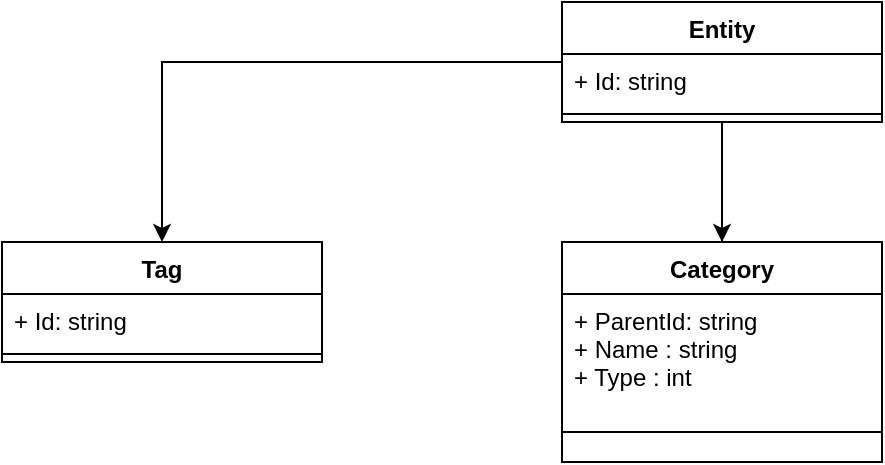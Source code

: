 <mxfile version="15.0.6" type="github">
  <diagram id="C5RBs43oDa-KdzZeNtuy" name="Page-1">
    <mxGraphModel dx="1038" dy="564" grid="1" gridSize="10" guides="1" tooltips="1" connect="1" arrows="1" fold="1" page="1" pageScale="1" pageWidth="827" pageHeight="1169" math="0" shadow="0">
      <root>
        <mxCell id="WIyWlLk6GJQsqaUBKTNV-0" />
        <mxCell id="WIyWlLk6GJQsqaUBKTNV-1" parent="WIyWlLk6GJQsqaUBKTNV-0" />
        <mxCell id="lR8Y6dJN8KCPC4A0Rhz--12" value="" style="edgeStyle=orthogonalEdgeStyle;rounded=0;orthogonalLoop=1;jettySize=auto;html=1;" edge="1" parent="WIyWlLk6GJQsqaUBKTNV-1" source="lR8Y6dJN8KCPC4A0Rhz--4" target="lR8Y6dJN8KCPC4A0Rhz--9">
          <mxGeometry relative="1" as="geometry" />
        </mxCell>
        <mxCell id="lR8Y6dJN8KCPC4A0Rhz--16" value="" style="edgeStyle=orthogonalEdgeStyle;rounded=0;orthogonalLoop=1;jettySize=auto;html=1;" edge="1" parent="WIyWlLk6GJQsqaUBKTNV-1" source="lR8Y6dJN8KCPC4A0Rhz--4" target="lR8Y6dJN8KCPC4A0Rhz--13">
          <mxGeometry relative="1" as="geometry" />
        </mxCell>
        <mxCell id="lR8Y6dJN8KCPC4A0Rhz--20" value="" style="edgeStyle=orthogonalEdgeStyle;rounded=0;orthogonalLoop=1;jettySize=auto;html=1;" edge="1" parent="WIyWlLk6GJQsqaUBKTNV-1" source="lR8Y6dJN8KCPC4A0Rhz--4">
          <mxGeometry relative="1" as="geometry">
            <mxPoint x="400" y="220" as="targetPoint" />
          </mxGeometry>
        </mxCell>
        <mxCell id="lR8Y6dJN8KCPC4A0Rhz--4" value="Entity" style="swimlane;fontStyle=1;align=center;verticalAlign=top;childLayout=stackLayout;horizontal=1;startSize=26;horizontalStack=0;resizeParent=1;resizeParentMax=0;resizeLast=0;collapsible=1;marginBottom=0;" vertex="1" parent="WIyWlLk6GJQsqaUBKTNV-1">
          <mxGeometry x="320" y="80" width="160" height="60" as="geometry" />
        </mxCell>
        <mxCell id="lR8Y6dJN8KCPC4A0Rhz--5" value="+ Id: string" style="text;strokeColor=none;fillColor=none;align=left;verticalAlign=top;spacingLeft=4;spacingRight=4;overflow=hidden;rotatable=0;points=[[0,0.5],[1,0.5]];portConstraint=eastwest;" vertex="1" parent="lR8Y6dJN8KCPC4A0Rhz--4">
          <mxGeometry y="26" width="160" height="26" as="geometry" />
        </mxCell>
        <mxCell id="lR8Y6dJN8KCPC4A0Rhz--6" value="" style="line;strokeWidth=1;fillColor=none;align=left;verticalAlign=middle;spacingTop=-1;spacingLeft=3;spacingRight=3;rotatable=0;labelPosition=right;points=[];portConstraint=eastwest;" vertex="1" parent="lR8Y6dJN8KCPC4A0Rhz--4">
          <mxGeometry y="52" width="160" height="8" as="geometry" />
        </mxCell>
        <mxCell id="lR8Y6dJN8KCPC4A0Rhz--9" value="Tag" style="swimlane;fontStyle=1;align=center;verticalAlign=top;childLayout=stackLayout;horizontal=1;startSize=26;horizontalStack=0;resizeParent=1;resizeParentMax=0;resizeLast=0;collapsible=1;marginBottom=0;" vertex="1" parent="WIyWlLk6GJQsqaUBKTNV-1">
          <mxGeometry x="40" y="200" width="160" height="60" as="geometry" />
        </mxCell>
        <mxCell id="lR8Y6dJN8KCPC4A0Rhz--10" value="+ Id: string" style="text;strokeColor=none;fillColor=none;align=left;verticalAlign=top;spacingLeft=4;spacingRight=4;overflow=hidden;rotatable=0;points=[[0,0.5],[1,0.5]];portConstraint=eastwest;" vertex="1" parent="lR8Y6dJN8KCPC4A0Rhz--9">
          <mxGeometry y="26" width="160" height="26" as="geometry" />
        </mxCell>
        <mxCell id="lR8Y6dJN8KCPC4A0Rhz--11" value="" style="line;strokeWidth=1;fillColor=none;align=left;verticalAlign=middle;spacingTop=-1;spacingLeft=3;spacingRight=3;rotatable=0;labelPosition=right;points=[];portConstraint=eastwest;" vertex="1" parent="lR8Y6dJN8KCPC4A0Rhz--9">
          <mxGeometry y="52" width="160" height="8" as="geometry" />
        </mxCell>
        <mxCell id="lR8Y6dJN8KCPC4A0Rhz--13" value="Category" style="swimlane;fontStyle=1;align=center;verticalAlign=top;childLayout=stackLayout;horizontal=1;startSize=26;horizontalStack=0;resizeParent=1;resizeParentMax=0;resizeLast=0;collapsible=1;marginBottom=0;" vertex="1" parent="WIyWlLk6GJQsqaUBKTNV-1">
          <mxGeometry x="320" y="200" width="160" height="110" as="geometry" />
        </mxCell>
        <mxCell id="lR8Y6dJN8KCPC4A0Rhz--14" value="+ ParentId: string&#xa;+ Name : string&#xa;+ Type : int" style="text;strokeColor=none;fillColor=none;align=left;verticalAlign=top;spacingLeft=4;spacingRight=4;overflow=hidden;rotatable=0;points=[[0,0.5],[1,0.5]];portConstraint=eastwest;" vertex="1" parent="lR8Y6dJN8KCPC4A0Rhz--13">
          <mxGeometry y="26" width="160" height="54" as="geometry" />
        </mxCell>
        <mxCell id="lR8Y6dJN8KCPC4A0Rhz--15" value="" style="line;strokeWidth=1;fillColor=none;align=left;verticalAlign=middle;spacingTop=-1;spacingLeft=3;spacingRight=3;rotatable=0;labelPosition=right;points=[];portConstraint=eastwest;" vertex="1" parent="lR8Y6dJN8KCPC4A0Rhz--13">
          <mxGeometry y="80" width="160" height="30" as="geometry" />
        </mxCell>
      </root>
    </mxGraphModel>
  </diagram>
</mxfile>
